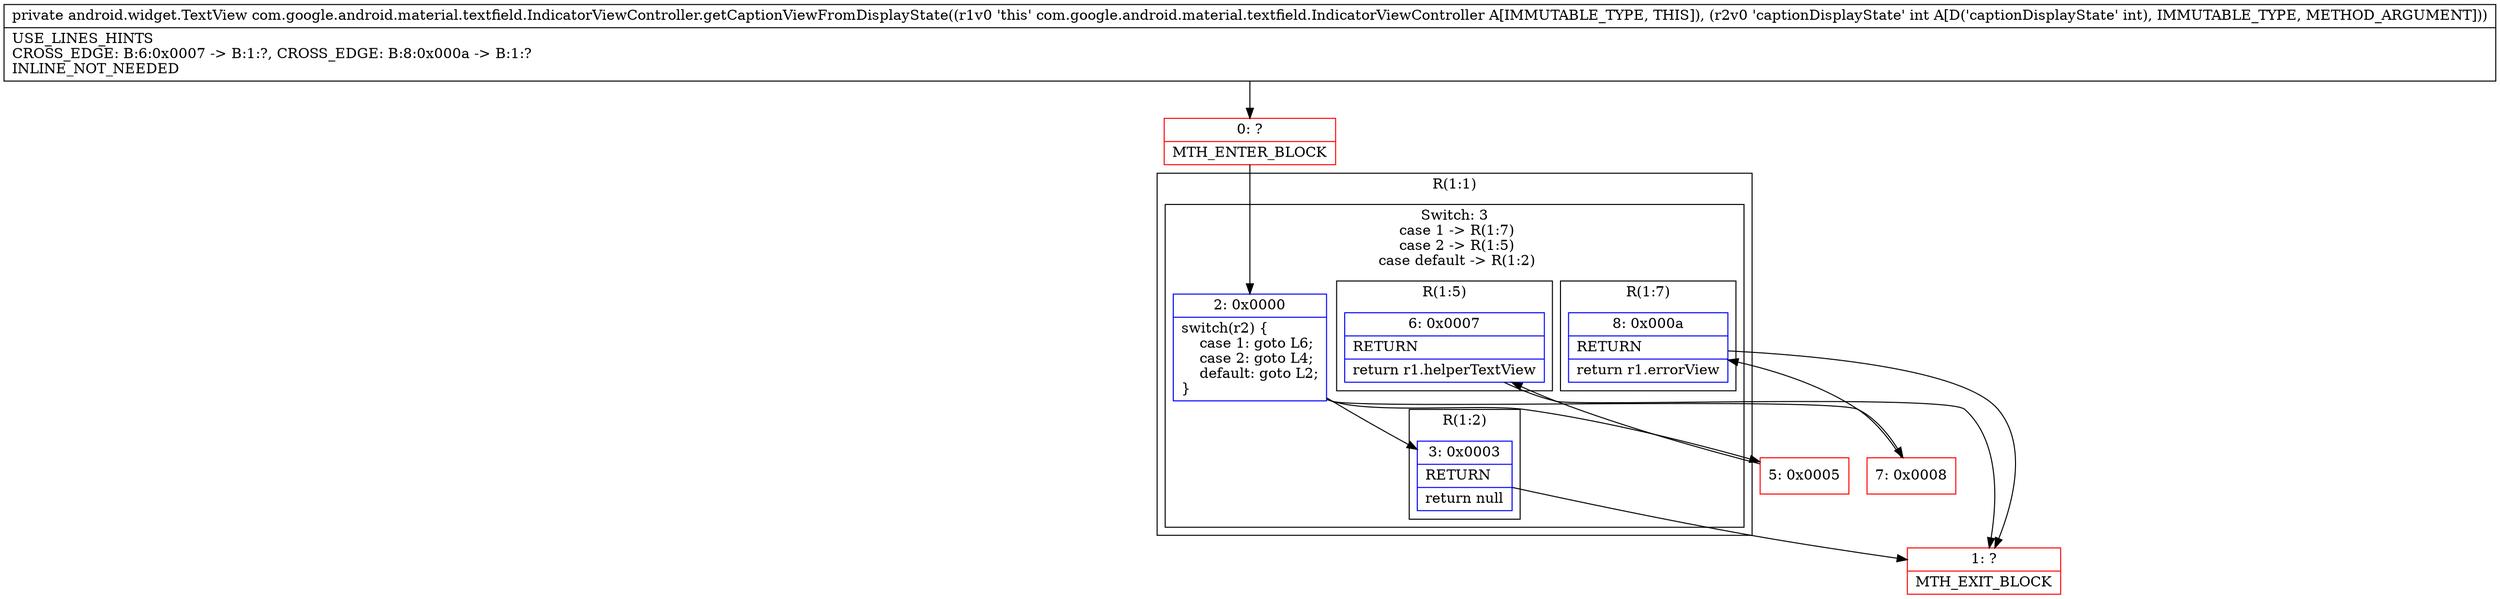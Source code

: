 digraph "CFG forcom.google.android.material.textfield.IndicatorViewController.getCaptionViewFromDisplayState(I)Landroid\/widget\/TextView;" {
subgraph cluster_Region_1621183356 {
label = "R(1:1)";
node [shape=record,color=blue];
subgraph cluster_SwitchRegion_1015249171 {
label = "Switch: 3
 case 1 -> R(1:7)
 case 2 -> R(1:5)
 case default -> R(1:2)";
node [shape=record,color=blue];
Node_2 [shape=record,label="{2\:\ 0x0000|switch(r2) \{\l    case 1: goto L6;\l    case 2: goto L4;\l    default: goto L2;\l\}\l}"];
subgraph cluster_Region_1524319621 {
label = "R(1:7)";
node [shape=record,color=blue];
Node_8 [shape=record,label="{8\:\ 0x000a|RETURN\l|return r1.errorView\l}"];
}
subgraph cluster_Region_1507723732 {
label = "R(1:5)";
node [shape=record,color=blue];
Node_6 [shape=record,label="{6\:\ 0x0007|RETURN\l|return r1.helperTextView\l}"];
}
subgraph cluster_Region_869155640 {
label = "R(1:2)";
node [shape=record,color=blue];
Node_3 [shape=record,label="{3\:\ 0x0003|RETURN\l|return null\l}"];
}
}
}
Node_0 [shape=record,color=red,label="{0\:\ ?|MTH_ENTER_BLOCK\l}"];
Node_1 [shape=record,color=red,label="{1\:\ ?|MTH_EXIT_BLOCK\l}"];
Node_5 [shape=record,color=red,label="{5\:\ 0x0005}"];
Node_7 [shape=record,color=red,label="{7\:\ 0x0008}"];
MethodNode[shape=record,label="{private android.widget.TextView com.google.android.material.textfield.IndicatorViewController.getCaptionViewFromDisplayState((r1v0 'this' com.google.android.material.textfield.IndicatorViewController A[IMMUTABLE_TYPE, THIS]), (r2v0 'captionDisplayState' int A[D('captionDisplayState' int), IMMUTABLE_TYPE, METHOD_ARGUMENT]))  | USE_LINES_HINTS\lCROSS_EDGE: B:6:0x0007 \-\> B:1:?, CROSS_EDGE: B:8:0x000a \-\> B:1:?\lINLINE_NOT_NEEDED\l}"];
MethodNode -> Node_0;Node_2 -> Node_3;
Node_2 -> Node_5;
Node_2 -> Node_7;
Node_8 -> Node_1;
Node_6 -> Node_1;
Node_3 -> Node_1;
Node_0 -> Node_2;
Node_5 -> Node_6;
Node_7 -> Node_8;
}

